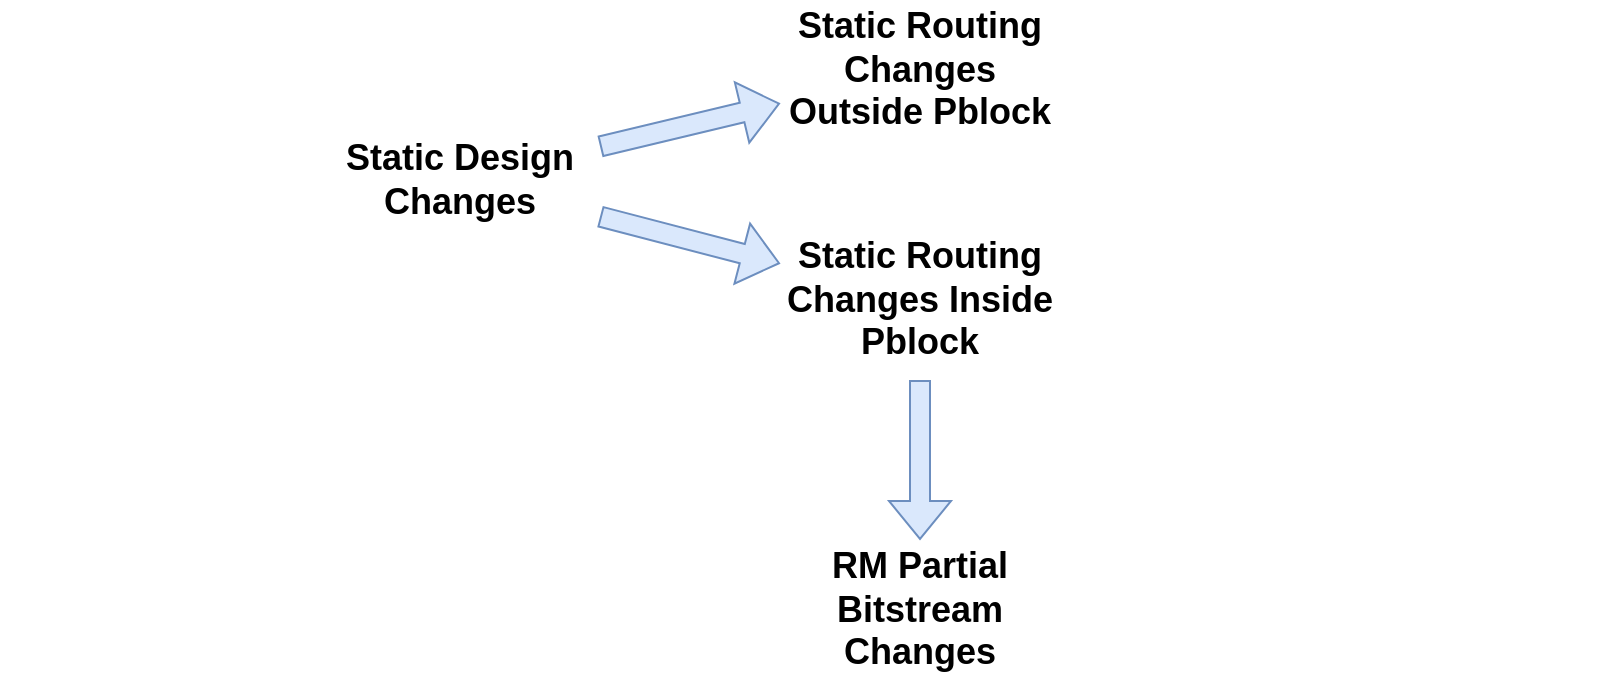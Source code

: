 <mxfile version="24.7.17">
  <diagram name="Page-1" id="FkqsssBIUotFAyY2YX13">
    <mxGraphModel dx="1428" dy="910" grid="1" gridSize="10" guides="1" tooltips="1" connect="1" arrows="1" fold="1" page="1" pageScale="1" pageWidth="850" pageHeight="1100" math="0" shadow="0">
      <root>
        <mxCell id="0" />
        <mxCell id="1" parent="0" />
        <mxCell id="z8VmUbHNCWBOlJwFkyMI-2" value="Static Design Changes" style="text;html=1;align=center;verticalAlign=middle;whiteSpace=wrap;rounded=0;fontStyle=1;fontSize=18;" vertex="1" parent="1">
          <mxGeometry x="240" y="220" width="140" height="60" as="geometry" />
        </mxCell>
        <mxCell id="z8VmUbHNCWBOlJwFkyMI-3" value="RM Partial Bitstream Changes" style="text;html=1;align=center;verticalAlign=middle;whiteSpace=wrap;rounded=0;fontStyle=1;fontSize=18;" vertex="1" parent="1">
          <mxGeometry x="460" y="430" width="160" height="70" as="geometry" />
        </mxCell>
        <mxCell id="z8VmUbHNCWBOlJwFkyMI-5" value="" style="shape=flexArrow;endArrow=classic;html=1;rounded=0;fillColor=#dae8fc;strokeColor=#6c8ebf;" edge="1" parent="1" source="z8VmUbHNCWBOlJwFkyMI-8" target="z8VmUbHNCWBOlJwFkyMI-3">
          <mxGeometry width="50" height="50" relative="1" as="geometry">
            <mxPoint x="370" y="410" as="sourcePoint" />
            <mxPoint x="520" y="370" as="targetPoint" />
          </mxGeometry>
        </mxCell>
        <mxCell id="z8VmUbHNCWBOlJwFkyMI-6" value="" style="shape=flexArrow;endArrow=classic;html=1;rounded=0;fillColor=#dae8fc;strokeColor=#6c8ebf;" edge="1" parent="1" source="z8VmUbHNCWBOlJwFkyMI-2" target="z8VmUbHNCWBOlJwFkyMI-7">
          <mxGeometry width="50" height="50" relative="1" as="geometry">
            <mxPoint x="380" y="250" as="sourcePoint" />
            <mxPoint x="430" y="200" as="targetPoint" />
          </mxGeometry>
        </mxCell>
        <mxCell id="z8VmUbHNCWBOlJwFkyMI-7" value="Static Routing Changes Outside Pblock" style="text;html=1;align=center;verticalAlign=middle;whiteSpace=wrap;rounded=0;fontStyle=1;fontSize=18;" vertex="1" parent="1">
          <mxGeometry x="470" y="160" width="140" height="70" as="geometry" />
        </mxCell>
        <mxCell id="z8VmUbHNCWBOlJwFkyMI-8" value="Static Routing Changes Inside Pblock" style="text;html=1;align=center;verticalAlign=middle;whiteSpace=wrap;rounded=0;fontStyle=1;fontSize=18;" vertex="1" parent="1">
          <mxGeometry x="470" y="270" width="140" height="80" as="geometry" />
        </mxCell>
        <mxCell id="z8VmUbHNCWBOlJwFkyMI-9" value="" style="shape=flexArrow;endArrow=classic;html=1;rounded=0;fillColor=#dae8fc;strokeColor=#6c8ebf;" edge="1" parent="1" source="z8VmUbHNCWBOlJwFkyMI-2" target="z8VmUbHNCWBOlJwFkyMI-8">
          <mxGeometry width="50" height="50" relative="1" as="geometry">
            <mxPoint x="390" y="270" as="sourcePoint" />
            <mxPoint x="440" y="300" as="targetPoint" />
            <Array as="points" />
          </mxGeometry>
        </mxCell>
        <mxCell id="z8VmUbHNCWBOlJwFkyMI-13" value="" style="rounded=0;whiteSpace=wrap;html=1;fillColor=none;strokeColor=none;" vertex="1" parent="1">
          <mxGeometry x="80" y="240" width="800" height="60" as="geometry" />
        </mxCell>
      </root>
    </mxGraphModel>
  </diagram>
</mxfile>

